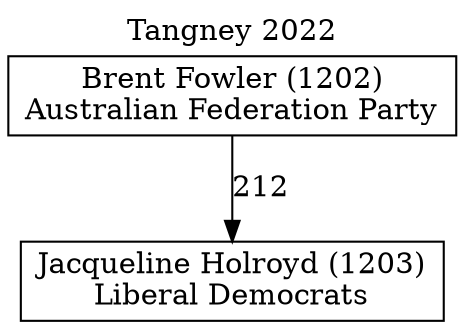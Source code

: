 // House preference flow
digraph "Jacqueline Holroyd (1203)_Tangney_2022" {
	graph [label="Tangney 2022" labelloc=t mclimit=10]
	node [shape=box]
	"Jacqueline Holroyd (1203)" [label="Jacqueline Holroyd (1203)
Liberal Democrats"]
	"Brent Fowler (1202)" [label="Brent Fowler (1202)
Australian Federation Party"]
	"Brent Fowler (1202)" -> "Jacqueline Holroyd (1203)" [label=212]
}
